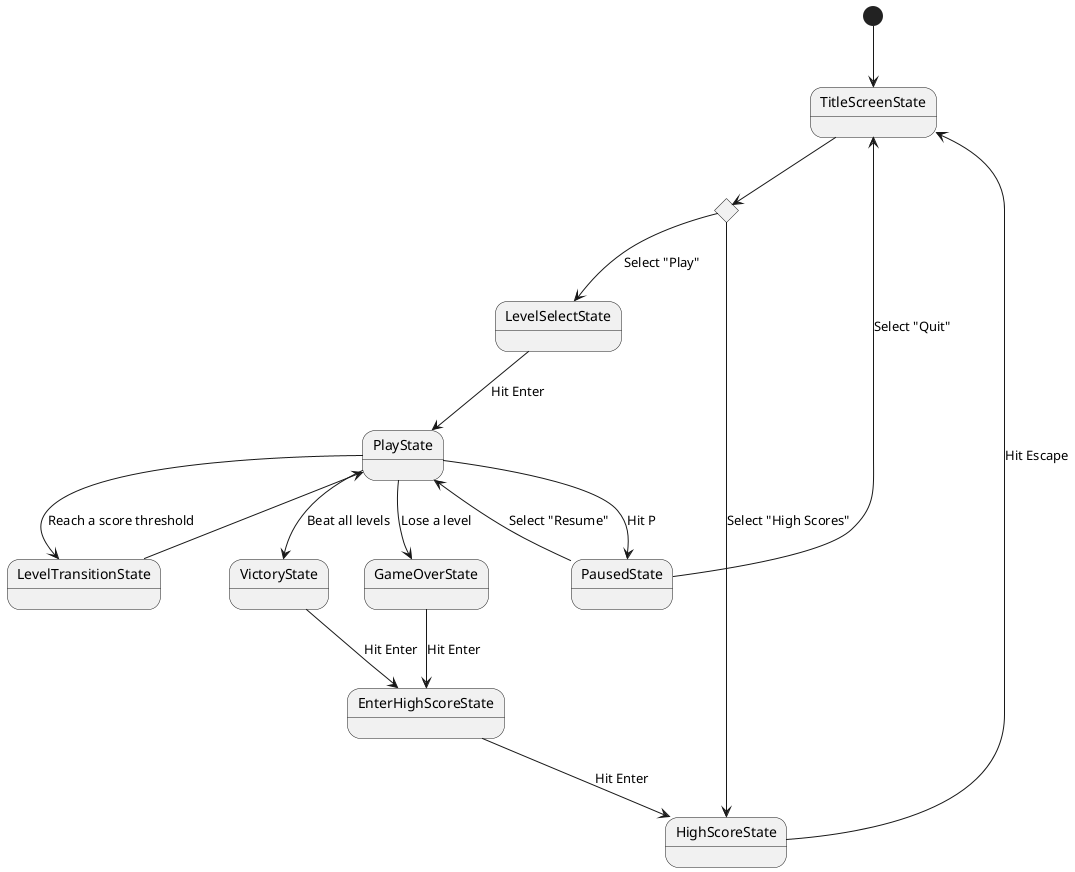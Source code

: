 @startuml Tetris

skinparam monochrome true
hide empty members

/' States '/
state "TitleScreenState"     as TSS
state "LevelSelectState"     as LSS
state "PlayState"            as PS
state "PausedState"          as PDS
state "LevelTransitionState" as LTS
state "VictoryState"         as VS
state "GameOverState"        as GOS
state "HighScoreState"       as HSS
state "EnterHighScoreState"  as EHSS

/' Choices '/
state Menu <<choice>>

[*] --> TSS

TSS --> Menu

Menu --> LSS:  Select "Play"
Menu --> HSS:  Select "High Scores"

LSS --> PS:  Hit Enter
HSS --> TSS: Hit Escape

PS  --> LTS: Reach a score threshold
LTS --> PS

PS  --> PDS: Hit P
PDS --> PS:  Select "Resume"
PDS --> TSS: Select "Quit"

PS --> VS:  Beat all levels
PS --> GOS: Lose a level

VS   --> EHSS: Hit Enter
GOS  --> EHSS: Hit Enter
EHSS --> HSS:  Hit Enter

@enduml
